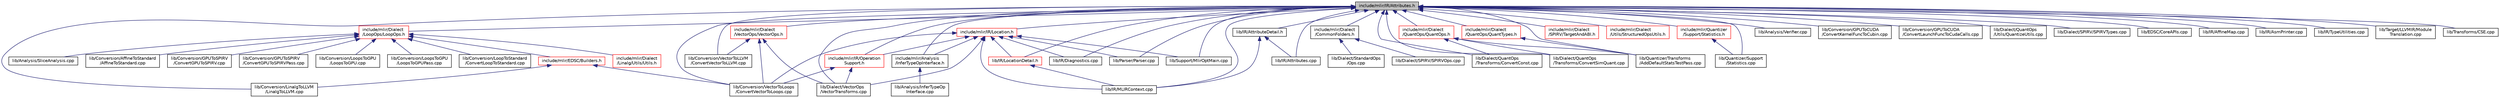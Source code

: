 digraph "include/mlir/IR/Attributes.h"
{
  bgcolor="transparent";
  edge [fontname="Helvetica",fontsize="10",labelfontname="Helvetica",labelfontsize="10"];
  node [fontname="Helvetica",fontsize="10",shape=record];
  Node21 [label="include/mlir/IR/Attributes.h",height=0.2,width=0.4,color="black", fillcolor="grey75", style="filled", fontcolor="black"];
  Node21 -> Node22 [dir="back",color="midnightblue",fontsize="10",style="solid",fontname="Helvetica"];
  Node22 [label="include/mlir/Analysis\l/InferTypeOpInterface.h",height=0.2,width=0.4,color="black",URL="$InferTypeOpInterface_8h.html"];
  Node22 -> Node23 [dir="back",color="midnightblue",fontsize="10",style="solid",fontname="Helvetica"];
  Node23 [label="lib/Analysis/InferTypeOp\lInterface.cpp",height=0.2,width=0.4,color="black",URL="$InferTypeOpInterface_8cpp.html"];
  Node21 -> Node24 [dir="back",color="midnightblue",fontsize="10",style="solid",fontname="Helvetica"];
  Node24 [label="include/mlir/Dialect\l/CommonFolders.h",height=0.2,width=0.4,color="black",URL="$CommonFolders_8h.html"];
  Node24 -> Node25 [dir="back",color="midnightblue",fontsize="10",style="solid",fontname="Helvetica"];
  Node25 [label="lib/Dialect/SPIRV/SPIRVOps.cpp",height=0.2,width=0.4,color="black",URL="$SPIRVOps_8cpp.html"];
  Node24 -> Node26 [dir="back",color="midnightblue",fontsize="10",style="solid",fontname="Helvetica"];
  Node26 [label="lib/Dialect/StandardOps\l/Ops.cpp",height=0.2,width=0.4,color="black",URL="$Ops_8cpp.html"];
  Node21 -> Node27 [dir="back",color="midnightblue",fontsize="10",style="solid",fontname="Helvetica"];
  Node27 [label="include/mlir/Dialect\l/LoopOps/LoopOps.h",height=0.2,width=0.4,color="red",URL="$LoopOps_8h.html"];
  Node27 -> Node28 [dir="back",color="midnightblue",fontsize="10",style="solid",fontname="Helvetica"];
  Node28 [label="include/mlir/Dialect\l/Linalg/Utils/Utils.h",height=0.2,width=0.4,color="red",URL="$Dialect_2Linalg_2Utils_2Utils_8h.html"];
  Node27 -> Node36 [dir="back",color="midnightblue",fontsize="10",style="solid",fontname="Helvetica"];
  Node36 [label="include/mlir/EDSC/Builders.h",height=0.2,width=0.4,color="red",URL="$EDSC_2Builders_8h.html"];
  Node36 -> Node45 [dir="back",color="midnightblue",fontsize="10",style="solid",fontname="Helvetica"];
  Node45 [label="lib/Conversion/LinalgToLLVM\l/LinalgToLLVM.cpp",height=0.2,width=0.4,color="black",URL="$LinalgToLLVM_8cpp.html"];
  Node36 -> Node41 [dir="back",color="midnightblue",fontsize="10",style="solid",fontname="Helvetica"];
  Node41 [label="lib/Conversion/VectorToLoops\l/ConvertVectorToLoops.cpp",height=0.2,width=0.4,color="black",URL="$ConvertVectorToLoops_8cpp.html"];
  Node27 -> Node48 [dir="back",color="midnightblue",fontsize="10",style="solid",fontname="Helvetica"];
  Node48 [label="lib/Analysis/SliceAnalysis.cpp",height=0.2,width=0.4,color="black",URL="$SliceAnalysis_8cpp.html"];
  Node27 -> Node49 [dir="back",color="midnightblue",fontsize="10",style="solid",fontname="Helvetica"];
  Node49 [label="lib/Conversion/AffineToStandard\l/AffineToStandard.cpp",height=0.2,width=0.4,color="black",URL="$AffineToStandard_8cpp.html"];
  Node27 -> Node50 [dir="back",color="midnightblue",fontsize="10",style="solid",fontname="Helvetica"];
  Node50 [label="lib/Conversion/GPUToSPIRV\l/ConvertGPUToSPIRV.cpp",height=0.2,width=0.4,color="black",URL="$ConvertGPUToSPIRV_8cpp.html"];
  Node27 -> Node51 [dir="back",color="midnightblue",fontsize="10",style="solid",fontname="Helvetica"];
  Node51 [label="lib/Conversion/GPUToSPIRV\l/ConvertGPUToSPIRVPass.cpp",height=0.2,width=0.4,color="black",URL="$ConvertGPUToSPIRVPass_8cpp.html"];
  Node27 -> Node52 [dir="back",color="midnightblue",fontsize="10",style="solid",fontname="Helvetica"];
  Node52 [label="lib/Conversion/LoopsToGPU\l/LoopsToGPU.cpp",height=0.2,width=0.4,color="black",URL="$LoopsToGPU_8cpp.html"];
  Node27 -> Node53 [dir="back",color="midnightblue",fontsize="10",style="solid",fontname="Helvetica"];
  Node53 [label="lib/Conversion/LoopsToGPU\l/LoopsToGPUPass.cpp",height=0.2,width=0.4,color="black",URL="$LoopsToGPUPass_8cpp.html"];
  Node27 -> Node54 [dir="back",color="midnightblue",fontsize="10",style="solid",fontname="Helvetica"];
  Node54 [label="lib/Conversion/LoopToStandard\l/ConvertLoopToStandard.cpp",height=0.2,width=0.4,color="black",URL="$ConvertLoopToStandard_8cpp.html"];
  Node21 -> Node59 [dir="back",color="midnightblue",fontsize="10",style="solid",fontname="Helvetica"];
  Node59 [label="include/mlir/Dialect\l/QuantOps/QuantOps.h",height=0.2,width=0.4,color="red",URL="$QuantOps_8h.html"];
  Node59 -> Node65 [dir="back",color="midnightblue",fontsize="10",style="solid",fontname="Helvetica"];
  Node65 [label="lib/Dialect/QuantOps\l/Transforms/ConvertConst.cpp",height=0.2,width=0.4,color="black",URL="$ConvertConst_8cpp.html"];
  Node59 -> Node66 [dir="back",color="midnightblue",fontsize="10",style="solid",fontname="Helvetica"];
  Node66 [label="lib/Dialect/QuantOps\l/Transforms/ConvertSimQuant.cpp",height=0.2,width=0.4,color="black",URL="$ConvertSimQuant_8cpp.html"];
  Node59 -> Node68 [dir="back",color="midnightblue",fontsize="10",style="solid",fontname="Helvetica"];
  Node68 [label="lib/Quantizer/Transforms\l/AddDefaultStatsTestPass.cpp",height=0.2,width=0.4,color="black",URL="$AddDefaultStatsTestPass_8cpp.html"];
  Node21 -> Node71 [dir="back",color="midnightblue",fontsize="10",style="solid",fontname="Helvetica"];
  Node71 [label="include/mlir/Dialect\l/QuantOps/QuantTypes.h",height=0.2,width=0.4,color="red",URL="$QuantTypes_8h.html"];
  Node71 -> Node68 [dir="back",color="midnightblue",fontsize="10",style="solid",fontname="Helvetica"];
  Node21 -> Node88 [dir="back",color="midnightblue",fontsize="10",style="solid",fontname="Helvetica"];
  Node88 [label="include/mlir/Dialect\l/SPIRV/TargetAndABI.h",height=0.2,width=0.4,color="red",URL="$TargetAndABI_8h.html"];
  Node21 -> Node96 [dir="back",color="midnightblue",fontsize="10",style="solid",fontname="Helvetica"];
  Node96 [label="include/mlir/Dialect\l/Utils/StructuredOpsUtils.h",height=0.2,width=0.4,color="red",URL="$StructuredOpsUtils_8h.html"];
  Node21 -> Node104 [dir="back",color="midnightblue",fontsize="10",style="solid",fontname="Helvetica"];
  Node104 [label="include/mlir/Dialect\l/VectorOps/VectorOps.h",height=0.2,width=0.4,color="red",URL="$VectorOps_8h.html"];
  Node104 -> Node106 [dir="back",color="midnightblue",fontsize="10",style="solid",fontname="Helvetica"];
  Node106 [label="lib/Conversion/VectorToLLVM\l/ConvertVectorToLLVM.cpp",height=0.2,width=0.4,color="black",URL="$ConvertVectorToLLVM_8cpp.html"];
  Node104 -> Node41 [dir="back",color="midnightblue",fontsize="10",style="solid",fontname="Helvetica"];
  Node104 -> Node108 [dir="back",color="midnightblue",fontsize="10",style="solid",fontname="Helvetica"];
  Node108 [label="lib/Dialect/VectorOps\l/VectorTransforms.cpp",height=0.2,width=0.4,color="black",URL="$VectorTransforms_8cpp.html"];
  Node21 -> Node110 [dir="back",color="midnightblue",fontsize="10",style="solid",fontname="Helvetica"];
  Node110 [label="include/mlir/IR/Location.h",height=0.2,width=0.4,color="red",URL="$Location_8h.html"];
  Node110 -> Node22 [dir="back",color="midnightblue",fontsize="10",style="solid",fontname="Helvetica"];
  Node110 -> Node262 [dir="back",color="midnightblue",fontsize="10",style="solid",fontname="Helvetica"];
  Node262 [label="include/mlir/IR/Operation\lSupport.h",height=0.2,width=0.4,color="red",URL="$OperationSupport_8h.html"];
  Node262 -> Node41 [dir="back",color="midnightblue",fontsize="10",style="solid",fontname="Helvetica"];
  Node262 -> Node108 [dir="back",color="midnightblue",fontsize="10",style="solid",fontname="Helvetica"];
  Node110 -> Node41 [dir="back",color="midnightblue",fontsize="10",style="solid",fontname="Helvetica"];
  Node110 -> Node108 [dir="back",color="midnightblue",fontsize="10",style="solid",fontname="Helvetica"];
  Node110 -> Node253 [dir="back",color="midnightblue",fontsize="10",style="solid",fontname="Helvetica"];
  Node253 [label="lib/IR/Diagnostics.cpp",height=0.2,width=0.4,color="black",URL="$Diagnostics_8cpp.html"];
  Node110 -> Node285 [dir="back",color="midnightblue",fontsize="10",style="solid",fontname="Helvetica"];
  Node285 [label="lib/IR/LocationDetail.h",height=0.2,width=0.4,color="red",URL="$LocationDetail_8h.html"];
  Node285 -> Node200 [dir="back",color="midnightblue",fontsize="10",style="solid",fontname="Helvetica"];
  Node200 [label="lib/IR/MLIRContext.cpp",height=0.2,width=0.4,color="black",URL="$MLIRContext_8cpp.html"];
  Node110 -> Node200 [dir="back",color="midnightblue",fontsize="10",style="solid",fontname="Helvetica"];
  Node110 -> Node233 [dir="back",color="midnightblue",fontsize="10",style="solid",fontname="Helvetica"];
  Node233 [label="lib/Parser/Parser.cpp",height=0.2,width=0.4,color="black",URL="$Parser_8cpp.html"];
  Node110 -> Node185 [dir="back",color="midnightblue",fontsize="10",style="solid",fontname="Helvetica"];
  Node185 [label="lib/Support/MlirOptMain.cpp",height=0.2,width=0.4,color="black",URL="$MlirOptMain_8cpp.html"];
  Node21 -> Node262 [dir="back",color="midnightblue",fontsize="10",style="solid",fontname="Helvetica"];
  Node21 -> Node286 [dir="back",color="midnightblue",fontsize="10",style="solid",fontname="Helvetica"];
  Node286 [label="include/mlir/Quantizer\l/Support/Statistics.h",height=0.2,width=0.4,color="red",URL="$Statistics_8h.html"];
  Node286 -> Node288 [dir="back",color="midnightblue",fontsize="10",style="solid",fontname="Helvetica"];
  Node288 [label="lib/Quantizer/Support\l/Statistics.cpp",height=0.2,width=0.4,color="black",URL="$Statistics_8cpp.html"];
  Node21 -> Node252 [dir="back",color="midnightblue",fontsize="10",style="solid",fontname="Helvetica"];
  Node252 [label="lib/Analysis/Verifier.cpp",height=0.2,width=0.4,color="black",URL="$Verifier_8cpp.html"];
  Node21 -> Node177 [dir="back",color="midnightblue",fontsize="10",style="solid",fontname="Helvetica"];
  Node177 [label="lib/Conversion/GPUToCUDA\l/ConvertKernelFuncToCubin.cpp",height=0.2,width=0.4,color="black",URL="$ConvertKernelFuncToCubin_8cpp.html"];
  Node21 -> Node159 [dir="back",color="midnightblue",fontsize="10",style="solid",fontname="Helvetica"];
  Node159 [label="lib/Conversion/GPUToCUDA\l/ConvertLaunchFuncToCudaCalls.cpp",height=0.2,width=0.4,color="black",URL="$ConvertLaunchFuncToCudaCalls_8cpp.html"];
  Node21 -> Node45 [dir="back",color="midnightblue",fontsize="10",style="solid",fontname="Helvetica"];
  Node21 -> Node106 [dir="back",color="midnightblue",fontsize="10",style="solid",fontname="Helvetica"];
  Node21 -> Node41 [dir="back",color="midnightblue",fontsize="10",style="solid",fontname="Helvetica"];
  Node21 -> Node65 [dir="back",color="midnightblue",fontsize="10",style="solid",fontname="Helvetica"];
  Node21 -> Node66 [dir="back",color="midnightblue",fontsize="10",style="solid",fontname="Helvetica"];
  Node21 -> Node75 [dir="back",color="midnightblue",fontsize="10",style="solid",fontname="Helvetica"];
  Node75 [label="lib/Dialect/QuantOps\l/Utils/QuantizeUtils.cpp",height=0.2,width=0.4,color="black",URL="$QuantizeUtils_8cpp.html"];
  Node21 -> Node289 [dir="back",color="midnightblue",fontsize="10",style="solid",fontname="Helvetica"];
  Node289 [label="lib/Dialect/SPIRV/SPIRVTypes.cpp",height=0.2,width=0.4,color="black",URL="$SPIRVTypes_8cpp.html"];
  Node21 -> Node108 [dir="back",color="midnightblue",fontsize="10",style="solid",fontname="Helvetica"];
  Node21 -> Node195 [dir="back",color="midnightblue",fontsize="10",style="solid",fontname="Helvetica"];
  Node195 [label="lib/EDSC/CoreAPIs.cpp",height=0.2,width=0.4,color="black",URL="$CoreAPIs_8cpp.html"];
  Node21 -> Node290 [dir="back",color="midnightblue",fontsize="10",style="solid",fontname="Helvetica"];
  Node290 [label="lib/IR/AffineMap.cpp",height=0.2,width=0.4,color="black",URL="$AffineMap_8cpp.html"];
  Node21 -> Node197 [dir="back",color="midnightblue",fontsize="10",style="solid",fontname="Helvetica"];
  Node197 [label="lib/IR/AsmPrinter.cpp",height=0.2,width=0.4,color="black",URL="$AsmPrinter_8cpp.html"];
  Node21 -> Node291 [dir="back",color="midnightblue",fontsize="10",style="solid",fontname="Helvetica"];
  Node291 [label="lib/IR/AttributeDetail.h",height=0.2,width=0.4,color="black",URL="$AttributeDetail_8h.html"];
  Node291 -> Node198 [dir="back",color="midnightblue",fontsize="10",style="solid",fontname="Helvetica"];
  Node198 [label="lib/IR/Attributes.cpp",height=0.2,width=0.4,color="black",URL="$Attributes_8cpp.html"];
  Node291 -> Node200 [dir="back",color="midnightblue",fontsize="10",style="solid",fontname="Helvetica"];
  Node21 -> Node198 [dir="back",color="midnightblue",fontsize="10",style="solid",fontname="Helvetica"];
  Node21 -> Node253 [dir="back",color="midnightblue",fontsize="10",style="solid",fontname="Helvetica"];
  Node21 -> Node285 [dir="back",color="midnightblue",fontsize="10",style="solid",fontname="Helvetica"];
  Node21 -> Node200 [dir="back",color="midnightblue",fontsize="10",style="solid",fontname="Helvetica"];
  Node21 -> Node248 [dir="back",color="midnightblue",fontsize="10",style="solid",fontname="Helvetica"];
  Node248 [label="lib/IR/TypeUtilities.cpp",height=0.2,width=0.4,color="black",URL="$TypeUtilities_8cpp.html"];
  Node21 -> Node233 [dir="back",color="midnightblue",fontsize="10",style="solid",fontname="Helvetica"];
  Node21 -> Node288 [dir="back",color="midnightblue",fontsize="10",style="solid",fontname="Helvetica"];
  Node21 -> Node68 [dir="back",color="midnightblue",fontsize="10",style="solid",fontname="Helvetica"];
  Node21 -> Node185 [dir="back",color="midnightblue",fontsize="10",style="solid",fontname="Helvetica"];
  Node21 -> Node157 [dir="back",color="midnightblue",fontsize="10",style="solid",fontname="Helvetica"];
  Node157 [label="lib/Target/LLVMIR/Module\lTranslation.cpp",height=0.2,width=0.4,color="black",URL="$ModuleTranslation_8cpp.html"];
  Node21 -> Node138 [dir="back",color="midnightblue",fontsize="10",style="solid",fontname="Helvetica"];
  Node138 [label="lib/Transforms/CSE.cpp",height=0.2,width=0.4,color="black",URL="$CSE_8cpp.html"];
}
